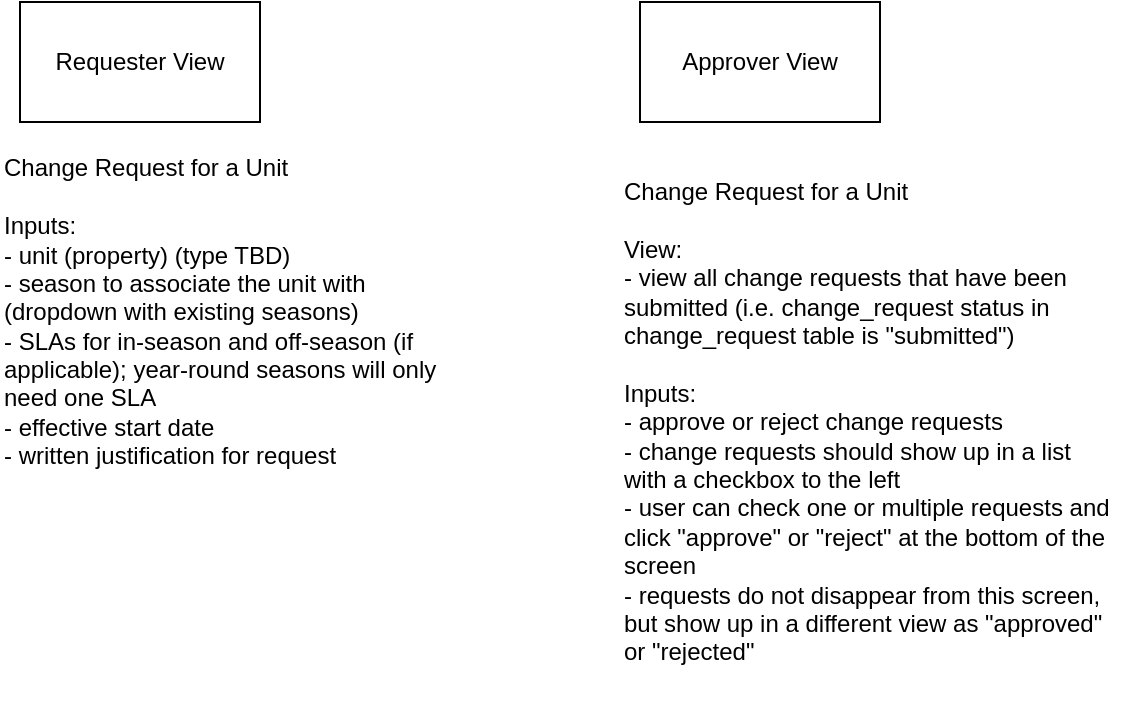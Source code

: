 <mxfile version="13.6.6" type="github">
  <diagram id="eTn_AuUJCj91Tefvj_zs" name="Page-1">
    <mxGraphModel dx="748" dy="468" grid="1" gridSize="10" guides="1" tooltips="1" connect="1" arrows="1" fold="1" page="1" pageScale="1" pageWidth="850" pageHeight="1100" math="0" shadow="0">
      <root>
        <mxCell id="0" />
        <mxCell id="1" parent="0" />
        <mxCell id="DygqwQwai4_pi-jc7A12-1" value="Requester View" style="rounded=0;whiteSpace=wrap;html=1;" vertex="1" parent="1">
          <mxGeometry x="110" y="40" width="120" height="60" as="geometry" />
        </mxCell>
        <mxCell id="DygqwQwai4_pi-jc7A12-2" value="Approver View" style="rounded=0;whiteSpace=wrap;html=1;" vertex="1" parent="1">
          <mxGeometry x="420" y="40" width="120" height="60" as="geometry" />
        </mxCell>
        <mxCell id="DygqwQwai4_pi-jc7A12-4" value="Change Request for a Unit&lt;br&gt;&lt;br&gt;Inputs:&lt;br&gt;- unit (property) (type TBD)&lt;br&gt;- season to associate the unit with (dropdown with existing seasons)&lt;br&gt;- SLAs for in-season and off-season (if applicable); year-round seasons will only need one SLA&lt;br&gt;- effective start date&lt;br&gt;- written justification for request" style="text;html=1;strokeColor=none;fillColor=none;align=left;verticalAlign=middle;whiteSpace=wrap;rounded=0;" vertex="1" parent="1">
          <mxGeometry x="100" y="120" width="230" height="150" as="geometry" />
        </mxCell>
        <mxCell id="DygqwQwai4_pi-jc7A12-6" value="Change Request for a Unit&lt;br&gt;&lt;br&gt;View:&lt;br&gt;- view all change requests that have been submitted (i.e. change_request status in change_request table is &quot;submitted&quot;)&lt;br&gt;&lt;br&gt;Inputs:&lt;br&gt;- approve or reject change requests&lt;br&gt;- change requests should show up in a list with a checkbox to the left&lt;br&gt;- user can check one or multiple requests and click &quot;approve&quot; or &quot;reject&quot; at the bottom of the screen&lt;br&gt;- requests do not disappear from this screen, but show up in a different view as &quot;approved&quot; or &quot;rejected&quot;" style="text;html=1;strokeColor=none;fillColor=none;align=left;verticalAlign=middle;whiteSpace=wrap;rounded=0;" vertex="1" parent="1">
          <mxGeometry x="410" y="110" width="250" height="280" as="geometry" />
        </mxCell>
      </root>
    </mxGraphModel>
  </diagram>
</mxfile>
